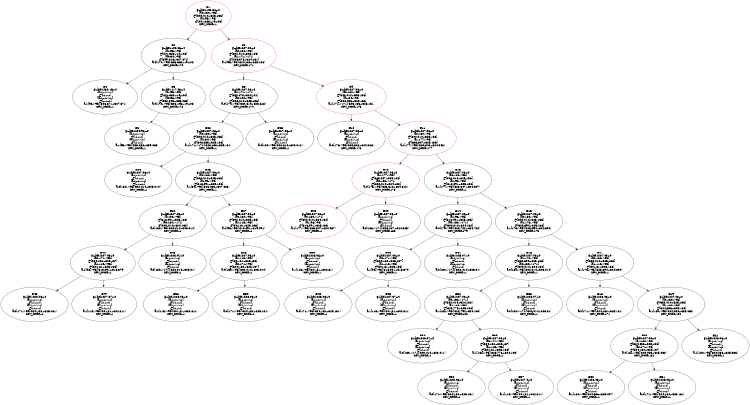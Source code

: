 digraph G {
size = "5,5";
center = true;
1 [label="#1
g+h=1103.32+0
[a0:130->95]
@[302.014~325.136]
[a1:95->95]
 @[201.383~1e+08]
new_Node:-1
"]
2 [label="#2
g+h=1105.86+0
[a1:95->95]
@[201.383~1e+08]
[a0:34->95]
 @[309.018~327.671]
a:0[170->95](323.623~1e+08)
new_Node:170
"]
1 -> 2
3 [label="#3
g+h=1227.08+0
[a0:130->95]
@[302.014~325.136]
[a1:171->171]
 @[200.378~324.131]
a:1[95->95](324.136~325.136)
new_Node:171
"]
1 -> 3
4 [label="#4
g+h=1232.15+0
[a-1:-1->-1]
@[-1~-1]
[a-1:-1->-1]
 @[-1~-1]
a:1[95->95](326.671~327.671)
new_Node:-1
"]
2 -> 4
5 [label="#5
g+h=1117.28+0
[a1:95->95]
@[201.383~1e+08]
[a0:96->95]
 @[332.043~339.088]
a:0[172->95](326.195~1e+08)
new_Node:172
"]
2 -> 5
6 [label="#6
g+h=1254.98+0
[a-1:-1->-1]
@[-1~-1]
[a-1:-1->-1]
 @[-1~-1]
a:1[95->95](338.088~339.088)
new_Node:-1
"]
5 -> 6
8 [label="#8
g+h=1227.08+0
[a1:171->171]
@[200.378~324.131]
[a0:130->95]
 @[302.014~325.136]
a:0[174->95](322.619~323.618)
new_Node:174
"]
3 -> 8
9 [label="#9
g+h=1227.08+0
[a0:130->95]
@[302.014~325.136]
[a1:34->95]
 @[306.483~325.136]
a:1[171->171](323.133~325.131)
new_Node:175
"]
3 -> 9
10 [label="#10
g+h=1227.08+0
[a-1:-1->-1]
@[-1~-1]
[a-1:-1->-1]
 @[-1~-1]
a:0[176->95](323.326~324.326)
new_Node:176
"]
9 -> 10
11 [label="#11
g+h=1227.08+0
[a0:130->95]
@[302.014~325.136]
[a1:177->95]
 @[323.347~325.136]
a:1[177->95](323.348~324.348)
new_Node:177
"]
9 -> 11
12 [label="#12
g+h=1227.08+0
[a1:177->95]
@[323.347~325.136]
[a0:130->171]
 @[302.014~324.132]
a:0[178->95](323.312~324.312)
new_Node:178
"]
11 -> 12
13 [label="#13
g+h=1227.08+0
[a0:130->95]
@[302.014~325.136]
[a1:96->95]
 @[318.091~325.136]
a:1[177->95](323.347~324.347)
new_Node:-1
"]
11 -> 13
14 [label="#14
g+h=1227.08+0
[a1:96->95]
@[318.091~325.136]
[a0:130->171]
 @[302.014~324.132]
a:0[179->95](323.722~324.722)
new_Node:179
"]
13 -> 14
15 [label="#15
g+h=1227.08+0
[a0:130->95]
@[302.014~325.136]
[a1:173->95]
 @[323.694~325.136]
a:1[173->95](323.694~324.694)
new_Node:173
"]
13 -> 15
16 [label="#16
g+h=1227.08+0
[a1:173->95]
@[323.694~325.136]
[a0:130->171]
 @[302.014~324.132]
a:0[130->95](302.014~303.014)
new_Node:-1
"]
15 -> 16
17 [label="#17
g+h=1227.08+0
[a0:130->95]
@[302.014~325.136]
[a1:115->95]
 @[301.81~325.136]
a:1[173->95](323.694~324.694)
new_Node:-1
"]
15 -> 17
18 [label="#18
g+h=1228.08+0
[a-1:-1->-1]
@[-1~-1]
[a-1:-1->-1]
 @[-1~-1]
a:0[171->95](324.132~325.131)
new_Node:171
"]
17 -> 18
19 [label="#19
g+h=1227.08+0
[a0:130->95]
@[302.014~325.136]
[a1:180->95]
 @[324.036~325.136]
a:1[180->95](324.038~325.036)
new_Node:180
"]
17 -> 19
20 [label="#20
g+h=1227.08+0
[a1:180->95]
@[324.036~325.136]
[a0:171->95]
 @[324.132~325.137]
a:0[181->95](324.033~325.032)
new_Node:181
"]
19 -> 20
21 [label="#21
g+h=1228.08+0
[a-1:-1->-1]
@[-1~-1]
[a-1:-1->-1]
 @[-1~-1]
a:1[180->95](324.036~325.036)
new_Node:-1
"]
19 -> 21
22 [label="#22
g+h=1227.08+0
[a0:130->95]
@[302.014~325.136]
[a1:34->95]
 @[306.483~325.136]
a:1[171->171](323.133~325.131)
new_Node:-1
"]
8 -> 22
23 [label="#23
g+h=1227.08+0
[a-1:-1->-1]
@[-1~-1]
[a-1:-1->-1]
 @[-1~-1]
a:0[130->95](302.014~303.012)
new_Node:-1
"]
8 -> 23
24 [label="#24
g+h=1227.08+0
[a-1:-1->-1]
@[-1~-1]
[a-1:-1->-1]
 @[-1~-1]
a:0[130->95](302.014~303.014)
new_Node:-1
"]
22 -> 24
25 [label="#25
g+h=1227.08+0
[a0:130->95]
@[302.014~325.136]
[a1:96->95]
 @[318.091~325.136]
a:1[34->95](306.483~307.483)
new_Node:-1
"]
22 -> 25
26 [label="#26
g+h=1227.08+0
[a1:96->95]
@[318.091~325.136]
[a0:130->171]
 @[302.014~324.132]
a:0[130->95](302.014~303.014)
new_Node:-1
"]
25 -> 26
27 [label="#27
g+h=1227.08+0
[a0:130->95]
@[302.014~325.136]
[a1:115->95]
 @[301.81~325.136]
a:1[96->95](318.091~319.091)
new_Node:-1
"]
25 -> 27
28 [label="#28
g+h=1227.08+0
[a1:115->95]
@[301.81~325.136]
[a0:171->95]
 @[324.132~325.137]
a:0[130->95](302.014~303.014)
new_Node:-1
"]
27 -> 28
29 [label="#29
g+h=1228.08+0
[a-1:-1->-1]
@[-1~-1]
[a-1:-1->-1]
 @[-1~-1]
a:1[115->95](301.81~302.81)
new_Node:-1
"]
27 -> 29
30 [label="#30
g+h=1228.08+0
[a-1:-1->-1]
@[-1~-1]
[a-1:-1->-1]
 @[-1~-1]
a:1[180->95](324.036~325.037)
new_Node:-1
"]
20 -> 30
31 [label="#31
g+h=1228.08+0
[a-1:-1->-1]
@[-1~-1]
[a-1:-1->-1]
 @[-1~-1]
a:0[171->95](324.132~325.131)
new_Node:-1
"]
20 -> 31
32 [label="#32
g+h=1227.08+0
[a0:130->171]
@[302.014~324.132]
[a1:182->95]
 @[323.776~325.136]
a:1[182->95](323.794~324.103)
new_Node:182
"]
16 -> 32
33 [label="#33
g+h=1228.07+0
[a-1:-1->-1]
@[-1~-1]
[a-1:-1->-1]
 @[-1~-1]
a:0[130->171](302.014~303.01)
new_Node:-1
"]
16 -> 33
34 [label="#34
g+h=1228.07+0
[a-1:-1->-1]
@[-1~-1]
[a-1:-1->-1]
 @[-1~-1]
a:0[130->171](302.014~303.011)
new_Node:-1
"]
32 -> 34
35 [label="#35
g+h=1227.08+0
[a0:171->95]
@[324.132~325.137]
[a1:115->95]
 @[301.81~325.136]
a:1[182->95](323.776~324.103)
new_Node:-1
"]
32 -> 35
36 [label="#36
g+h=1228.08+0
[a-1:-1->-1]
@[-1~-1]
[a-1:-1->-1]
 @[-1~-1]
a:0[171->95](324.132~325.131)
new_Node:-1
"]
35 -> 36
37 [label="#37
g+h=1227.4+0
[a-1:-1->-1]
@[-1~-1]
[a-1:-1->-1]
 @[-1~-1]
a:1[115->95](301.81~302.811)
new_Node:-1
"]
35 -> 37
38 [label="#38
g+h=1228.08+0
[a-1:-1->-1]
@[-1~-1]
[a-1:-1->-1]
 @[-1~-1]
a:1[115->95](301.81~302.811)
new_Node:-1
"]
28 -> 38
39 [label="#39
g+h=1228.08+0
[a-1:-1->-1]
@[-1~-1]
[a-1:-1->-1]
 @[-1~-1]
a:0[171->95](324.132~325.131)
new_Node:-1
"]
28 -> 39
40 [label="#40
g+h=1227.08+0
[a0:171->95]
@[324.132~325.137]
[a1:115->95]
 @[301.81~325.136]
a:1[96->95](318.091~318.379)
new_Node:-1
"]
14 -> 40
41 [label="#41
g+h=1228.07+0
[a-1:-1->-1]
@[-1~-1]
[a-1:-1->-1]
 @[-1~-1]
a:0[130->171](302.014~303.01)
new_Node:-1
"]
14 -> 41
42 [label="#42
g+h=1228.08+0
[a-1:-1->-1]
@[-1~-1]
[a-1:-1->-1]
 @[-1~-1]
a:0[171->95](324.132~325.131)
new_Node:-1
"]
40 -> 42
43 [label="#43
g+h=1227.37+0
[a-1:-1->-1]
@[-1~-1]
[a-1:-1->-1]
 @[-1~-1]
a:1[115->95](301.81~302.811)
new_Node:-1
"]
40 -> 43
44 [label="#44
g+h=1227.08+0
[a0:171->95]
@[324.132~325.137]
[a1:115->95]
 @[301.81~325.136]
a:1[96->95](318.091~318.379)
new_Node:-1
"]
26 -> 44
45 [label="#45
g+h=1228.07+0
[a-1:-1->-1]
@[-1~-1]
[a-1:-1->-1]
 @[-1~-1]
a:0[130->171](302.014~303.01)
new_Node:-1
"]
26 -> 45
46 [label="#46
g+h=1228.08+0
[a-1:-1->-1]
@[-1~-1]
[a-1:-1->-1]
 @[-1~-1]
a:0[171->95](324.132~325.131)
new_Node:-1
"]
44 -> 46
47 [label="#47
g+h=1227.37+0
[a-1:-1->-1]
@[-1~-1]
[a-1:-1->-1]
 @[-1~-1]
a:1[115->95](301.81~302.811)
new_Node:-1
"]
44 -> 47
48 [label="#48
g+h=1227.08+0
[a0:130->171]
@[302.014~324.132]
[a1:96->95]
 @[318.091~325.136]
a:1[177->95](323.347~324.037)
new_Node:-1
"]
12 -> 48
49 [label="#49
g+h=1227.08+0
[a-1:-1->-1]
@[-1~-1]
[a-1:-1->-1]
 @[-1~-1]
a:0[183->171](323.227~324.225)
new_Node:183
"]
12 -> 49
48 [color=red]
12 [color=red]
11 [color=red]
9 [color=red]
3 [color=red]
1 [color=red]
}
